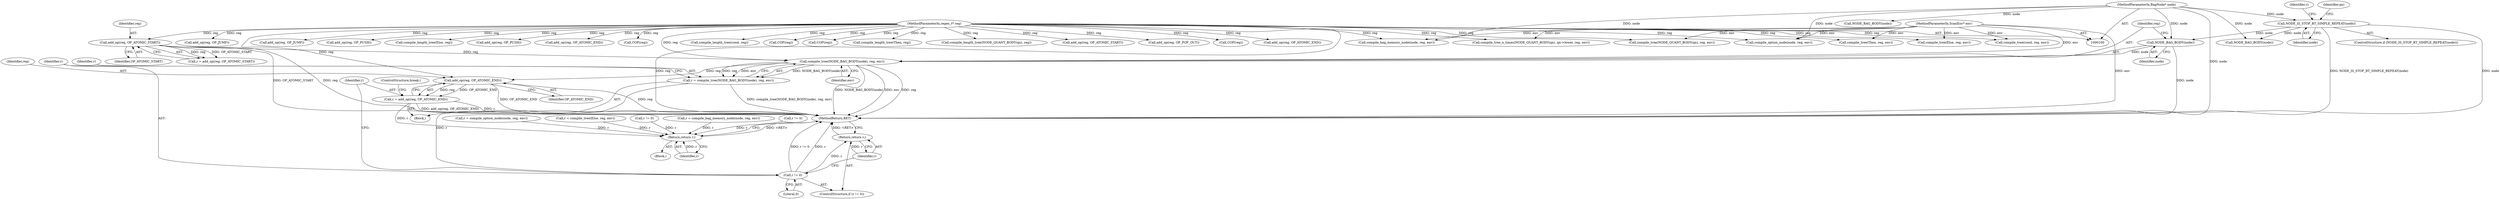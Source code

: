 digraph "0_oniguruma_c509265c5f6ae7264f7b8a8aae1cfa5fc59d108c@pointer" {
"1000259" [label="(Call,compile_tree(NODE_BAG_BODY(node), reg, env))"];
"1000260" [label="(Call,NODE_BAG_BODY(node))"];
"1000130" [label="(Call,NODE_IS_STOP_BT_SIMPLE_REPEAT(node))"];
"1000101" [label="(MethodParameterIn,BagNode* node)"];
"1000248" [label="(Call,add_op(reg, OP_ATOMIC_START))"];
"1000102" [label="(MethodParameterIn,regex_t* reg)"];
"1000103" [label="(MethodParameterIn,ScanEnv* env)"];
"1000257" [label="(Call,r = compile_tree(NODE_BAG_BODY(node), reg, env))"];
"1000265" [label="(Call,r != 0)"];
"1000268" [label="(Return,return r;)"];
"1000272" [label="(Call,add_op(reg, OP_ATOMIC_END))"];
"1000270" [label="(Call,r = add_op(reg, OP_ATOMIC_END))"];
"1000477" [label="(Return,return r;)"];
"1000434" [label="(Call,add_op(reg, OP_JUMP))"];
"1000169" [label="(Call,add_op(reg, OP_PUSH))"];
"1000113" [label="(Call,r = compile_bag_memory_node(node, reg, env))"];
"1000419" [label="(Call,compile_length_tree(Else, reg))"];
"1000265" [label="(Call,r != 0)"];
"1000115" [label="(Call,compile_bag_memory_node(node, reg, env))"];
"1000264" [label="(ControlStructure,if (r != 0))"];
"1000194" [label="(Call,compile_tree(NODE_QUANT_BODY(qn), reg, env))"];
"1000257" [label="(Call,r = compile_tree(NODE_BAG_BODY(node), reg, env))"];
"1000355" [label="(Call,add_op(reg, OP_PUSH))"];
"1000246" [label="(Call,r = add_op(reg, OP_ATOMIC_START))"];
"1000262" [label="(Identifier,reg)"];
"1000269" [label="(Identifier,r)"];
"1000388" [label="(Call,add_op(reg, OP_ATOMIC_END))"];
"1000477" [label="(Return,return r;)"];
"1000123" [label="(Call,compile_option_node(node, reg, env))"];
"1000472" [label="(Call,compile_tree(Else, reg, env))"];
"1000222" [label="(Call,r != 0)"];
"1000181" [label="(Call,COP(reg))"];
"1000141" [label="(Call,compile_tree_n_times(NODE_QUANT_BODY(qn), qn->lower, reg, env))"];
"1000285" [label="(Call,NODE_BAG_BODY(node))"];
"1000261" [label="(Identifier,node)"];
"1000130" [label="(Call,NODE_IS_STOP_BT_SIMPLE_REPEAT(node))"];
"1000266" [label="(Identifier,r)"];
"1000478" [label="(Identifier,r)"];
"1000104" [label="(Block,)"];
"1000102" [label="(MethodParameterIn,regex_t* reg)"];
"1000316" [label="(Call,compile_length_tree(cond, reg))"];
"1000275" [label="(ControlStructure,break;)"];
"1000259" [label="(Call,compile_tree(NODE_BAG_BODY(node), reg, env))"];
"1000446" [label="(Call,COP(reg))"];
"1000135" [label="(Identifier,qn)"];
"1000137" [label="(Call,NODE_BAG_BODY(node))"];
"1000250" [label="(Identifier,OP_ATOMIC_START)"];
"1000230" [label="(Call,COP(reg))"];
"1000121" [label="(Call,r = compile_option_node(node, reg, env))"];
"1000247" [label="(Identifier,r)"];
"1000245" [label="(Block,)"];
"1000403" [label="(Call,compile_tree(Then, reg, env))"];
"1000263" [label="(Identifier,env)"];
"1000103" [label="(MethodParameterIn,ScanEnv* env)"];
"1000268" [label="(Return,return r;)"];
"1000273" [label="(Identifier,reg)"];
"1000272" [label="(Call,add_op(reg, OP_ATOMIC_END))"];
"1000331" [label="(Call,compile_length_tree(Then, reg))"];
"1000157" [label="(Call,compile_length_tree(NODE_QUANT_BODY(qn), reg))"];
"1000260" [label="(Call,NODE_BAG_BODY(node))"];
"1000129" [label="(ControlStructure,if (NODE_IS_STOP_BT_SIMPLE_REPEAT(node)))"];
"1000305" [label="(Call,add_op(reg, OP_ATOMIC_START))"];
"1000376" [label="(Call,compile_tree(cond, reg, env))"];
"1000258" [label="(Identifier,r)"];
"1000267" [label="(Literal,0)"];
"1000470" [label="(Call,r = compile_tree(Else, reg, env))"];
"1000479" [label="(MethodReturn,RET)"];
"1000248" [label="(Call,add_op(reg, OP_ATOMIC_START))"];
"1000207" [label="(Call,add_op(reg, OP_POP_OUT))"];
"1000367" [label="(Call,COP(reg))"];
"1000101" [label="(MethodParameterIn,BagNode* node)"];
"1000457" [label="(Call,add_op(reg, OP_ATOMIC_END))"];
"1000249" [label="(Identifier,reg)"];
"1000131" [label="(Identifier,node)"];
"1000270" [label="(Call,r = add_op(reg, OP_ATOMIC_END))"];
"1000274" [label="(Identifier,OP_ATOMIC_END)"];
"1000271" [label="(Identifier,r)"];
"1000461" [label="(Call,r != 0)"];
"1000218" [label="(Call,add_op(reg, OP_JUMP))"];
"1000259" -> "1000257"  [label="AST: "];
"1000259" -> "1000263"  [label="CFG: "];
"1000260" -> "1000259"  [label="AST: "];
"1000262" -> "1000259"  [label="AST: "];
"1000263" -> "1000259"  [label="AST: "];
"1000257" -> "1000259"  [label="CFG: "];
"1000259" -> "1000479"  [label="DDG: NODE_BAG_BODY(node)"];
"1000259" -> "1000479"  [label="DDG: env"];
"1000259" -> "1000479"  [label="DDG: reg"];
"1000259" -> "1000257"  [label="DDG: NODE_BAG_BODY(node)"];
"1000259" -> "1000257"  [label="DDG: reg"];
"1000259" -> "1000257"  [label="DDG: env"];
"1000260" -> "1000259"  [label="DDG: node"];
"1000248" -> "1000259"  [label="DDG: reg"];
"1000102" -> "1000259"  [label="DDG: reg"];
"1000103" -> "1000259"  [label="DDG: env"];
"1000259" -> "1000272"  [label="DDG: reg"];
"1000260" -> "1000261"  [label="CFG: "];
"1000261" -> "1000260"  [label="AST: "];
"1000262" -> "1000260"  [label="CFG: "];
"1000260" -> "1000479"  [label="DDG: node"];
"1000130" -> "1000260"  [label="DDG: node"];
"1000101" -> "1000260"  [label="DDG: node"];
"1000130" -> "1000129"  [label="AST: "];
"1000130" -> "1000131"  [label="CFG: "];
"1000131" -> "1000130"  [label="AST: "];
"1000135" -> "1000130"  [label="CFG: "];
"1000247" -> "1000130"  [label="CFG: "];
"1000130" -> "1000479"  [label="DDG: NODE_IS_STOP_BT_SIMPLE_REPEAT(node)"];
"1000130" -> "1000479"  [label="DDG: node"];
"1000101" -> "1000130"  [label="DDG: node"];
"1000130" -> "1000137"  [label="DDG: node"];
"1000101" -> "1000100"  [label="AST: "];
"1000101" -> "1000479"  [label="DDG: node"];
"1000101" -> "1000115"  [label="DDG: node"];
"1000101" -> "1000123"  [label="DDG: node"];
"1000101" -> "1000137"  [label="DDG: node"];
"1000101" -> "1000285"  [label="DDG: node"];
"1000248" -> "1000246"  [label="AST: "];
"1000248" -> "1000250"  [label="CFG: "];
"1000249" -> "1000248"  [label="AST: "];
"1000250" -> "1000248"  [label="AST: "];
"1000246" -> "1000248"  [label="CFG: "];
"1000248" -> "1000479"  [label="DDG: OP_ATOMIC_START"];
"1000248" -> "1000479"  [label="DDG: reg"];
"1000248" -> "1000246"  [label="DDG: reg"];
"1000248" -> "1000246"  [label="DDG: OP_ATOMIC_START"];
"1000102" -> "1000248"  [label="DDG: reg"];
"1000102" -> "1000100"  [label="AST: "];
"1000102" -> "1000479"  [label="DDG: reg"];
"1000102" -> "1000115"  [label="DDG: reg"];
"1000102" -> "1000123"  [label="DDG: reg"];
"1000102" -> "1000141"  [label="DDG: reg"];
"1000102" -> "1000157"  [label="DDG: reg"];
"1000102" -> "1000169"  [label="DDG: reg"];
"1000102" -> "1000181"  [label="DDG: reg"];
"1000102" -> "1000194"  [label="DDG: reg"];
"1000102" -> "1000207"  [label="DDG: reg"];
"1000102" -> "1000218"  [label="DDG: reg"];
"1000102" -> "1000230"  [label="DDG: reg"];
"1000102" -> "1000272"  [label="DDG: reg"];
"1000102" -> "1000305"  [label="DDG: reg"];
"1000102" -> "1000316"  [label="DDG: reg"];
"1000102" -> "1000331"  [label="DDG: reg"];
"1000102" -> "1000355"  [label="DDG: reg"];
"1000102" -> "1000367"  [label="DDG: reg"];
"1000102" -> "1000376"  [label="DDG: reg"];
"1000102" -> "1000388"  [label="DDG: reg"];
"1000102" -> "1000403"  [label="DDG: reg"];
"1000102" -> "1000419"  [label="DDG: reg"];
"1000102" -> "1000434"  [label="DDG: reg"];
"1000102" -> "1000446"  [label="DDG: reg"];
"1000102" -> "1000457"  [label="DDG: reg"];
"1000102" -> "1000472"  [label="DDG: reg"];
"1000103" -> "1000100"  [label="AST: "];
"1000103" -> "1000479"  [label="DDG: env"];
"1000103" -> "1000115"  [label="DDG: env"];
"1000103" -> "1000123"  [label="DDG: env"];
"1000103" -> "1000141"  [label="DDG: env"];
"1000103" -> "1000194"  [label="DDG: env"];
"1000103" -> "1000376"  [label="DDG: env"];
"1000103" -> "1000403"  [label="DDG: env"];
"1000103" -> "1000472"  [label="DDG: env"];
"1000257" -> "1000245"  [label="AST: "];
"1000258" -> "1000257"  [label="AST: "];
"1000266" -> "1000257"  [label="CFG: "];
"1000257" -> "1000479"  [label="DDG: compile_tree(NODE_BAG_BODY(node), reg, env)"];
"1000257" -> "1000265"  [label="DDG: r"];
"1000265" -> "1000264"  [label="AST: "];
"1000265" -> "1000267"  [label="CFG: "];
"1000266" -> "1000265"  [label="AST: "];
"1000267" -> "1000265"  [label="AST: "];
"1000269" -> "1000265"  [label="CFG: "];
"1000271" -> "1000265"  [label="CFG: "];
"1000265" -> "1000479"  [label="DDG: r != 0"];
"1000265" -> "1000479"  [label="DDG: r"];
"1000265" -> "1000268"  [label="DDG: r"];
"1000268" -> "1000264"  [label="AST: "];
"1000268" -> "1000269"  [label="CFG: "];
"1000269" -> "1000268"  [label="AST: "];
"1000479" -> "1000268"  [label="CFG: "];
"1000268" -> "1000479"  [label="DDG: <RET>"];
"1000269" -> "1000268"  [label="DDG: r"];
"1000272" -> "1000270"  [label="AST: "];
"1000272" -> "1000274"  [label="CFG: "];
"1000273" -> "1000272"  [label="AST: "];
"1000274" -> "1000272"  [label="AST: "];
"1000270" -> "1000272"  [label="CFG: "];
"1000272" -> "1000479"  [label="DDG: OP_ATOMIC_END"];
"1000272" -> "1000479"  [label="DDG: reg"];
"1000272" -> "1000270"  [label="DDG: reg"];
"1000272" -> "1000270"  [label="DDG: OP_ATOMIC_END"];
"1000270" -> "1000245"  [label="AST: "];
"1000271" -> "1000270"  [label="AST: "];
"1000275" -> "1000270"  [label="CFG: "];
"1000270" -> "1000479"  [label="DDG: add_op(reg, OP_ATOMIC_END)"];
"1000270" -> "1000479"  [label="DDG: r"];
"1000270" -> "1000477"  [label="DDG: r"];
"1000477" -> "1000104"  [label="AST: "];
"1000477" -> "1000478"  [label="CFG: "];
"1000478" -> "1000477"  [label="AST: "];
"1000479" -> "1000477"  [label="CFG: "];
"1000477" -> "1000479"  [label="DDG: <RET>"];
"1000478" -> "1000477"  [label="DDG: r"];
"1000222" -> "1000477"  [label="DDG: r"];
"1000113" -> "1000477"  [label="DDG: r"];
"1000470" -> "1000477"  [label="DDG: r"];
"1000121" -> "1000477"  [label="DDG: r"];
"1000461" -> "1000477"  [label="DDG: r"];
}
